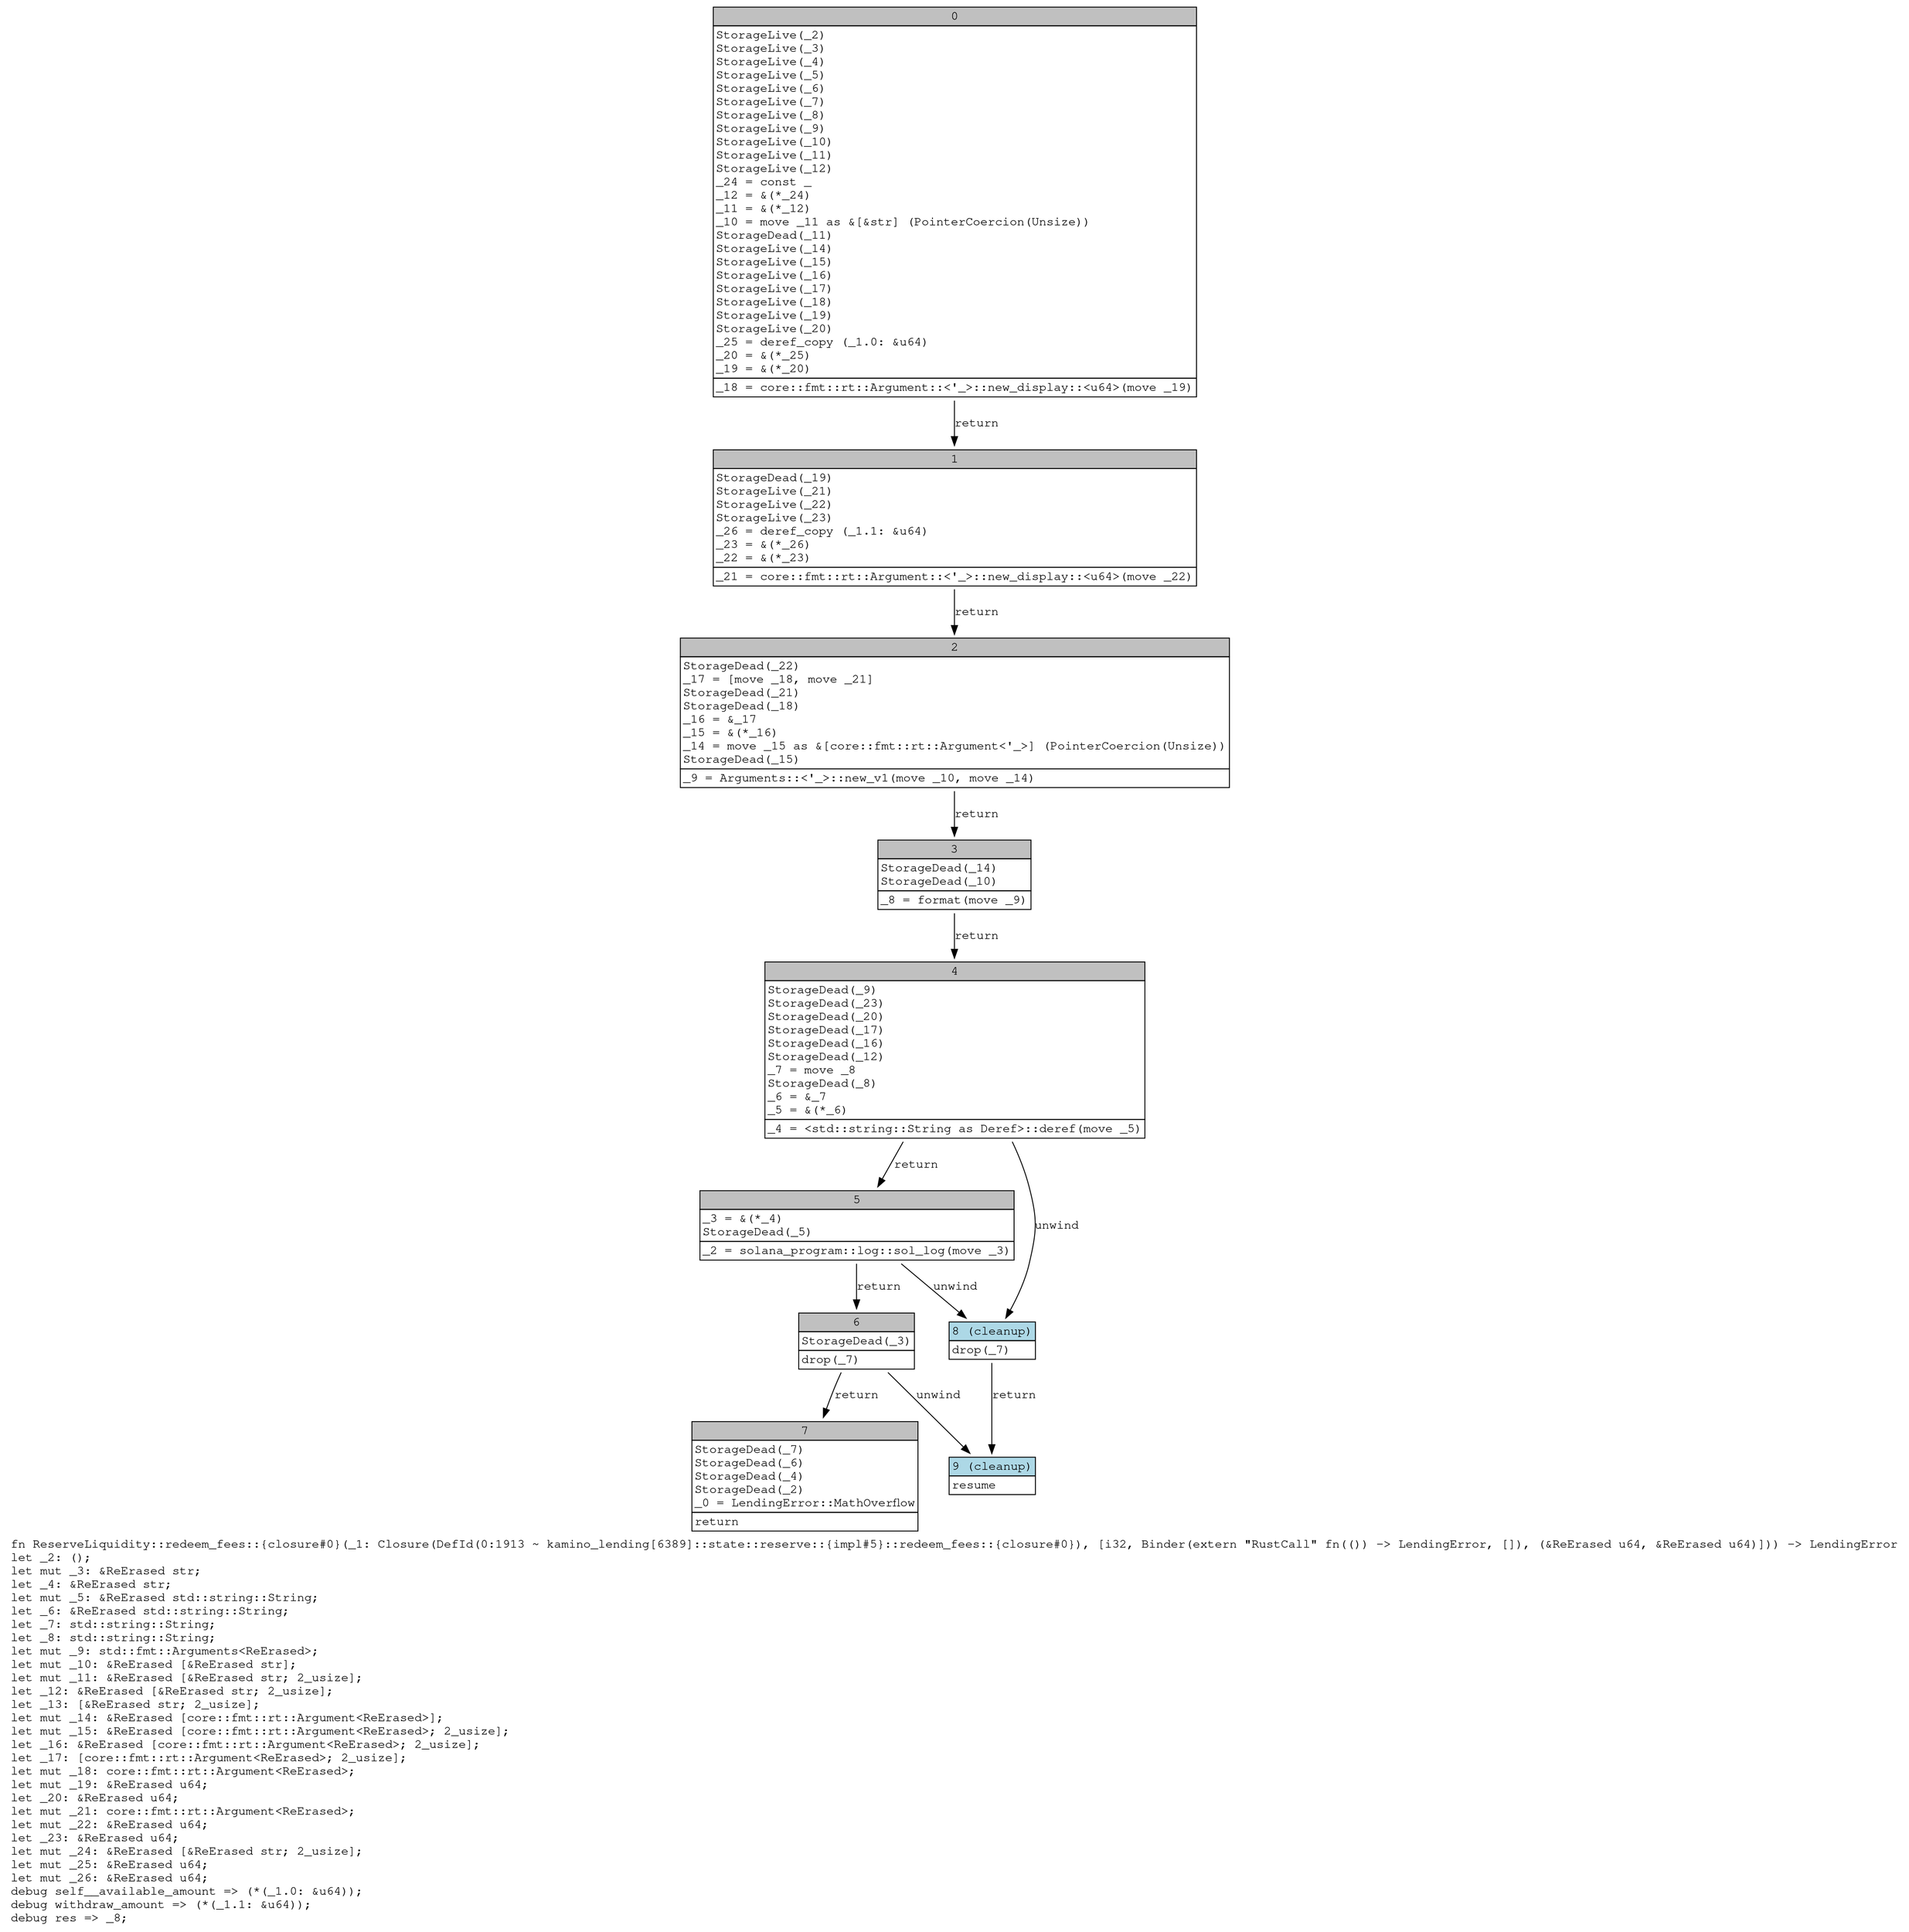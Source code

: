 digraph Mir_0_1913 {
    graph [fontname="Courier, monospace"];
    node [fontname="Courier, monospace"];
    edge [fontname="Courier, monospace"];
    label=<fn ReserveLiquidity::redeem_fees::{closure#0}(_1: Closure(DefId(0:1913 ~ kamino_lending[6389]::state::reserve::{impl#5}::redeem_fees::{closure#0}), [i32, Binder(extern &quot;RustCall&quot; fn(()) -&gt; LendingError, []), (&amp;ReErased u64, &amp;ReErased u64)])) -&gt; LendingError<br align="left"/>let _2: ();<br align="left"/>let mut _3: &amp;ReErased str;<br align="left"/>let _4: &amp;ReErased str;<br align="left"/>let mut _5: &amp;ReErased std::string::String;<br align="left"/>let _6: &amp;ReErased std::string::String;<br align="left"/>let _7: std::string::String;<br align="left"/>let _8: std::string::String;<br align="left"/>let mut _9: std::fmt::Arguments&lt;ReErased&gt;;<br align="left"/>let mut _10: &amp;ReErased [&amp;ReErased str];<br align="left"/>let mut _11: &amp;ReErased [&amp;ReErased str; 2_usize];<br align="left"/>let _12: &amp;ReErased [&amp;ReErased str; 2_usize];<br align="left"/>let _13: [&amp;ReErased str; 2_usize];<br align="left"/>let mut _14: &amp;ReErased [core::fmt::rt::Argument&lt;ReErased&gt;];<br align="left"/>let mut _15: &amp;ReErased [core::fmt::rt::Argument&lt;ReErased&gt;; 2_usize];<br align="left"/>let _16: &amp;ReErased [core::fmt::rt::Argument&lt;ReErased&gt;; 2_usize];<br align="left"/>let _17: [core::fmt::rt::Argument&lt;ReErased&gt;; 2_usize];<br align="left"/>let mut _18: core::fmt::rt::Argument&lt;ReErased&gt;;<br align="left"/>let mut _19: &amp;ReErased u64;<br align="left"/>let _20: &amp;ReErased u64;<br align="left"/>let mut _21: core::fmt::rt::Argument&lt;ReErased&gt;;<br align="left"/>let mut _22: &amp;ReErased u64;<br align="left"/>let _23: &amp;ReErased u64;<br align="left"/>let mut _24: &amp;ReErased [&amp;ReErased str; 2_usize];<br align="left"/>let mut _25: &amp;ReErased u64;<br align="left"/>let mut _26: &amp;ReErased u64;<br align="left"/>debug self__available_amount =&gt; (*(_1.0: &amp;u64));<br align="left"/>debug withdraw_amount =&gt; (*(_1.1: &amp;u64));<br align="left"/>debug res =&gt; _8;<br align="left"/>>;
    bb0__0_1913 [shape="none", label=<<table border="0" cellborder="1" cellspacing="0"><tr><td bgcolor="gray" align="center" colspan="1">0</td></tr><tr><td align="left" balign="left">StorageLive(_2)<br/>StorageLive(_3)<br/>StorageLive(_4)<br/>StorageLive(_5)<br/>StorageLive(_6)<br/>StorageLive(_7)<br/>StorageLive(_8)<br/>StorageLive(_9)<br/>StorageLive(_10)<br/>StorageLive(_11)<br/>StorageLive(_12)<br/>_24 = const _<br/>_12 = &amp;(*_24)<br/>_11 = &amp;(*_12)<br/>_10 = move _11 as &amp;[&amp;str] (PointerCoercion(Unsize))<br/>StorageDead(_11)<br/>StorageLive(_14)<br/>StorageLive(_15)<br/>StorageLive(_16)<br/>StorageLive(_17)<br/>StorageLive(_18)<br/>StorageLive(_19)<br/>StorageLive(_20)<br/>_25 = deref_copy (_1.0: &amp;u64)<br/>_20 = &amp;(*_25)<br/>_19 = &amp;(*_20)<br/></td></tr><tr><td align="left">_18 = core::fmt::rt::Argument::&lt;'_&gt;::new_display::&lt;u64&gt;(move _19)</td></tr></table>>];
    bb1__0_1913 [shape="none", label=<<table border="0" cellborder="1" cellspacing="0"><tr><td bgcolor="gray" align="center" colspan="1">1</td></tr><tr><td align="left" balign="left">StorageDead(_19)<br/>StorageLive(_21)<br/>StorageLive(_22)<br/>StorageLive(_23)<br/>_26 = deref_copy (_1.1: &amp;u64)<br/>_23 = &amp;(*_26)<br/>_22 = &amp;(*_23)<br/></td></tr><tr><td align="left">_21 = core::fmt::rt::Argument::&lt;'_&gt;::new_display::&lt;u64&gt;(move _22)</td></tr></table>>];
    bb2__0_1913 [shape="none", label=<<table border="0" cellborder="1" cellspacing="0"><tr><td bgcolor="gray" align="center" colspan="1">2</td></tr><tr><td align="left" balign="left">StorageDead(_22)<br/>_17 = [move _18, move _21]<br/>StorageDead(_21)<br/>StorageDead(_18)<br/>_16 = &amp;_17<br/>_15 = &amp;(*_16)<br/>_14 = move _15 as &amp;[core::fmt::rt::Argument&lt;'_&gt;] (PointerCoercion(Unsize))<br/>StorageDead(_15)<br/></td></tr><tr><td align="left">_9 = Arguments::&lt;'_&gt;::new_v1(move _10, move _14)</td></tr></table>>];
    bb3__0_1913 [shape="none", label=<<table border="0" cellborder="1" cellspacing="0"><tr><td bgcolor="gray" align="center" colspan="1">3</td></tr><tr><td align="left" balign="left">StorageDead(_14)<br/>StorageDead(_10)<br/></td></tr><tr><td align="left">_8 = format(move _9)</td></tr></table>>];
    bb4__0_1913 [shape="none", label=<<table border="0" cellborder="1" cellspacing="0"><tr><td bgcolor="gray" align="center" colspan="1">4</td></tr><tr><td align="left" balign="left">StorageDead(_9)<br/>StorageDead(_23)<br/>StorageDead(_20)<br/>StorageDead(_17)<br/>StorageDead(_16)<br/>StorageDead(_12)<br/>_7 = move _8<br/>StorageDead(_8)<br/>_6 = &amp;_7<br/>_5 = &amp;(*_6)<br/></td></tr><tr><td align="left">_4 = &lt;std::string::String as Deref&gt;::deref(move _5)</td></tr></table>>];
    bb5__0_1913 [shape="none", label=<<table border="0" cellborder="1" cellspacing="0"><tr><td bgcolor="gray" align="center" colspan="1">5</td></tr><tr><td align="left" balign="left">_3 = &amp;(*_4)<br/>StorageDead(_5)<br/></td></tr><tr><td align="left">_2 = solana_program::log::sol_log(move _3)</td></tr></table>>];
    bb6__0_1913 [shape="none", label=<<table border="0" cellborder="1" cellspacing="0"><tr><td bgcolor="gray" align="center" colspan="1">6</td></tr><tr><td align="left" balign="left">StorageDead(_3)<br/></td></tr><tr><td align="left">drop(_7)</td></tr></table>>];
    bb7__0_1913 [shape="none", label=<<table border="0" cellborder="1" cellspacing="0"><tr><td bgcolor="gray" align="center" colspan="1">7</td></tr><tr><td align="left" balign="left">StorageDead(_7)<br/>StorageDead(_6)<br/>StorageDead(_4)<br/>StorageDead(_2)<br/>_0 = LendingError::MathOverflow<br/></td></tr><tr><td align="left">return</td></tr></table>>];
    bb8__0_1913 [shape="none", label=<<table border="0" cellborder="1" cellspacing="0"><tr><td bgcolor="lightblue" align="center" colspan="1">8 (cleanup)</td></tr><tr><td align="left">drop(_7)</td></tr></table>>];
    bb9__0_1913 [shape="none", label=<<table border="0" cellborder="1" cellspacing="0"><tr><td bgcolor="lightblue" align="center" colspan="1">9 (cleanup)</td></tr><tr><td align="left">resume</td></tr></table>>];
    bb0__0_1913 -> bb1__0_1913 [label="return"];
    bb1__0_1913 -> bb2__0_1913 [label="return"];
    bb2__0_1913 -> bb3__0_1913 [label="return"];
    bb3__0_1913 -> bb4__0_1913 [label="return"];
    bb4__0_1913 -> bb5__0_1913 [label="return"];
    bb4__0_1913 -> bb8__0_1913 [label="unwind"];
    bb5__0_1913 -> bb6__0_1913 [label="return"];
    bb5__0_1913 -> bb8__0_1913 [label="unwind"];
    bb6__0_1913 -> bb7__0_1913 [label="return"];
    bb6__0_1913 -> bb9__0_1913 [label="unwind"];
    bb8__0_1913 -> bb9__0_1913 [label="return"];
}
